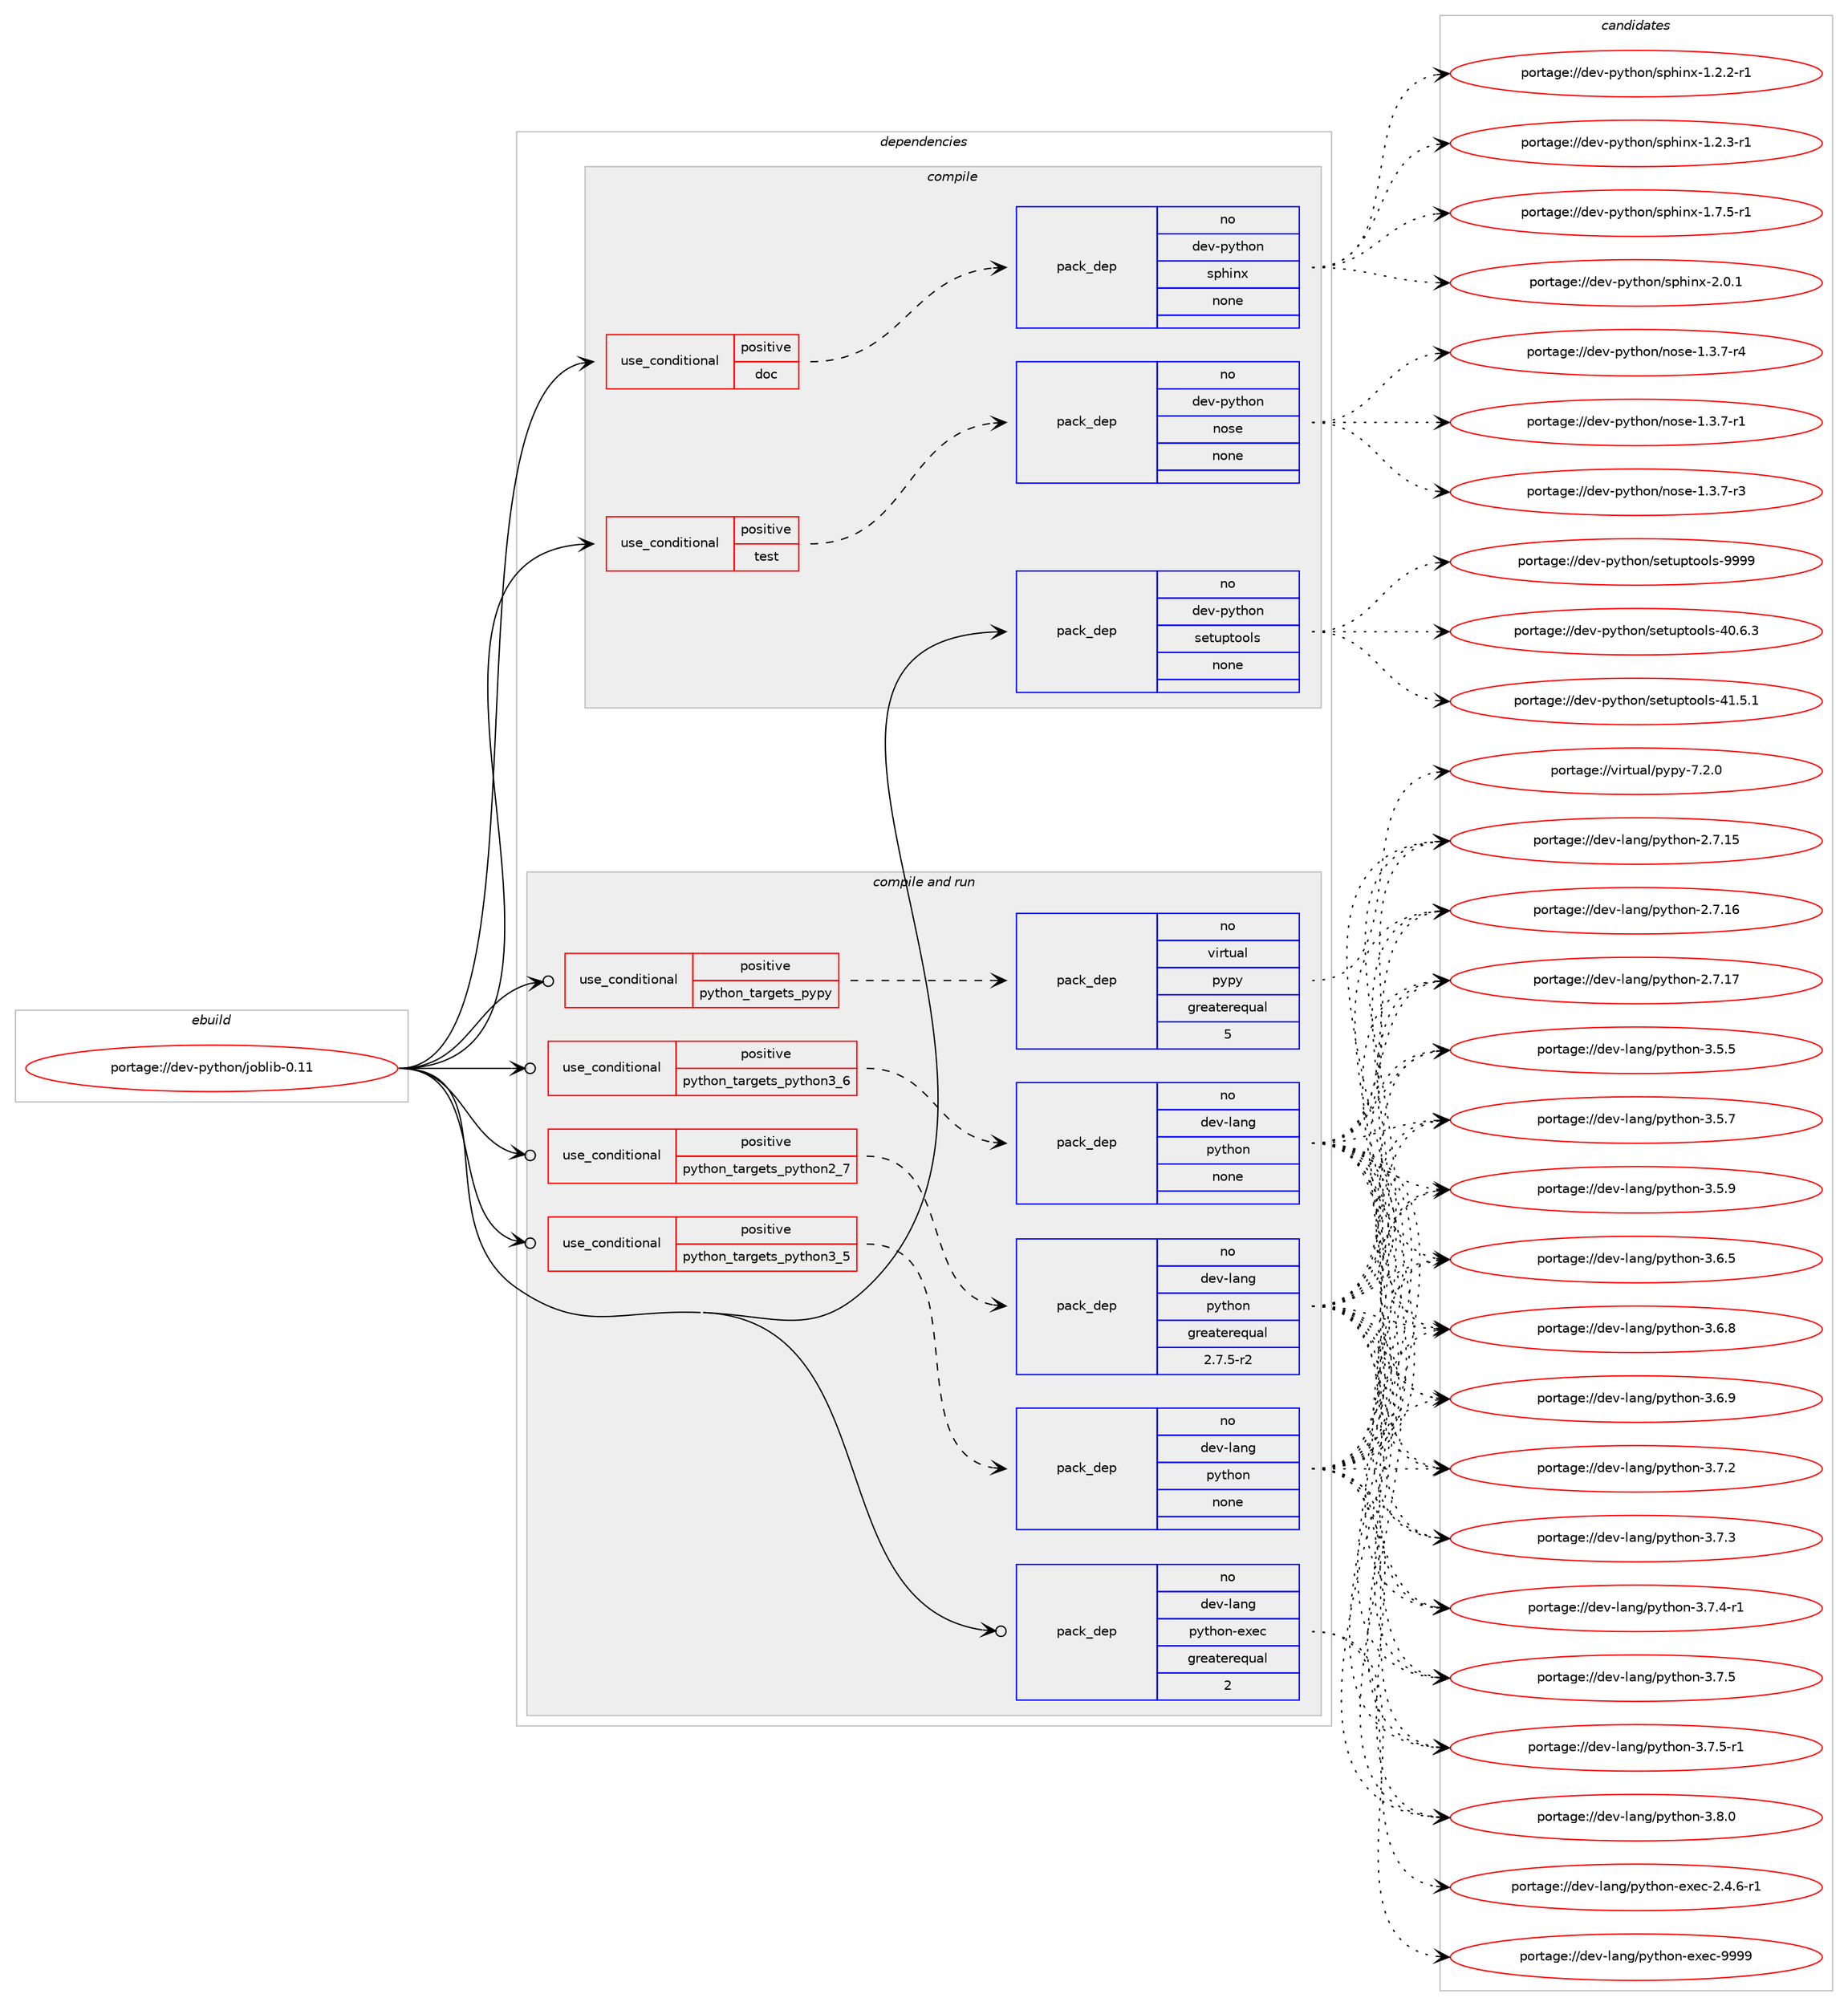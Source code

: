digraph prolog {

# *************
# Graph options
# *************

newrank=true;
concentrate=true;
compound=true;
graph [rankdir=LR,fontname=Helvetica,fontsize=10,ranksep=1.5];#, ranksep=2.5, nodesep=0.2];
edge  [arrowhead=vee];
node  [fontname=Helvetica,fontsize=10];

# **********
# The ebuild
# **********

subgraph cluster_leftcol {
color=gray;
rank=same;
label=<<i>ebuild</i>>;
id [label="portage://dev-python/joblib-0.11", color=red, width=4, href="../dev-python/joblib-0.11.svg"];
}

# ****************
# The dependencies
# ****************

subgraph cluster_midcol {
color=gray;
label=<<i>dependencies</i>>;
subgraph cluster_compile {
fillcolor="#eeeeee";
style=filled;
label=<<i>compile</i>>;
subgraph cond30699 {
dependency146142 [label=<<TABLE BORDER="0" CELLBORDER="1" CELLSPACING="0" CELLPADDING="4"><TR><TD ROWSPAN="3" CELLPADDING="10">use_conditional</TD></TR><TR><TD>positive</TD></TR><TR><TD>doc</TD></TR></TABLE>>, shape=none, color=red];
subgraph pack112119 {
dependency146143 [label=<<TABLE BORDER="0" CELLBORDER="1" CELLSPACING="0" CELLPADDING="4" WIDTH="220"><TR><TD ROWSPAN="6" CELLPADDING="30">pack_dep</TD></TR><TR><TD WIDTH="110">no</TD></TR><TR><TD>dev-python</TD></TR><TR><TD>sphinx</TD></TR><TR><TD>none</TD></TR><TR><TD></TD></TR></TABLE>>, shape=none, color=blue];
}
dependency146142:e -> dependency146143:w [weight=20,style="dashed",arrowhead="vee"];
}
id:e -> dependency146142:w [weight=20,style="solid",arrowhead="vee"];
subgraph cond30700 {
dependency146144 [label=<<TABLE BORDER="0" CELLBORDER="1" CELLSPACING="0" CELLPADDING="4"><TR><TD ROWSPAN="3" CELLPADDING="10">use_conditional</TD></TR><TR><TD>positive</TD></TR><TR><TD>test</TD></TR></TABLE>>, shape=none, color=red];
subgraph pack112120 {
dependency146145 [label=<<TABLE BORDER="0" CELLBORDER="1" CELLSPACING="0" CELLPADDING="4" WIDTH="220"><TR><TD ROWSPAN="6" CELLPADDING="30">pack_dep</TD></TR><TR><TD WIDTH="110">no</TD></TR><TR><TD>dev-python</TD></TR><TR><TD>nose</TD></TR><TR><TD>none</TD></TR><TR><TD></TD></TR></TABLE>>, shape=none, color=blue];
}
dependency146144:e -> dependency146145:w [weight=20,style="dashed",arrowhead="vee"];
}
id:e -> dependency146144:w [weight=20,style="solid",arrowhead="vee"];
subgraph pack112121 {
dependency146146 [label=<<TABLE BORDER="0" CELLBORDER="1" CELLSPACING="0" CELLPADDING="4" WIDTH="220"><TR><TD ROWSPAN="6" CELLPADDING="30">pack_dep</TD></TR><TR><TD WIDTH="110">no</TD></TR><TR><TD>dev-python</TD></TR><TR><TD>setuptools</TD></TR><TR><TD>none</TD></TR><TR><TD></TD></TR></TABLE>>, shape=none, color=blue];
}
id:e -> dependency146146:w [weight=20,style="solid",arrowhead="vee"];
}
subgraph cluster_compileandrun {
fillcolor="#eeeeee";
style=filled;
label=<<i>compile and run</i>>;
subgraph cond30701 {
dependency146147 [label=<<TABLE BORDER="0" CELLBORDER="1" CELLSPACING="0" CELLPADDING="4"><TR><TD ROWSPAN="3" CELLPADDING="10">use_conditional</TD></TR><TR><TD>positive</TD></TR><TR><TD>python_targets_pypy</TD></TR></TABLE>>, shape=none, color=red];
subgraph pack112122 {
dependency146148 [label=<<TABLE BORDER="0" CELLBORDER="1" CELLSPACING="0" CELLPADDING="4" WIDTH="220"><TR><TD ROWSPAN="6" CELLPADDING="30">pack_dep</TD></TR><TR><TD WIDTH="110">no</TD></TR><TR><TD>virtual</TD></TR><TR><TD>pypy</TD></TR><TR><TD>greaterequal</TD></TR><TR><TD>5</TD></TR></TABLE>>, shape=none, color=blue];
}
dependency146147:e -> dependency146148:w [weight=20,style="dashed",arrowhead="vee"];
}
id:e -> dependency146147:w [weight=20,style="solid",arrowhead="odotvee"];
subgraph cond30702 {
dependency146149 [label=<<TABLE BORDER="0" CELLBORDER="1" CELLSPACING="0" CELLPADDING="4"><TR><TD ROWSPAN="3" CELLPADDING="10">use_conditional</TD></TR><TR><TD>positive</TD></TR><TR><TD>python_targets_python2_7</TD></TR></TABLE>>, shape=none, color=red];
subgraph pack112123 {
dependency146150 [label=<<TABLE BORDER="0" CELLBORDER="1" CELLSPACING="0" CELLPADDING="4" WIDTH="220"><TR><TD ROWSPAN="6" CELLPADDING="30">pack_dep</TD></TR><TR><TD WIDTH="110">no</TD></TR><TR><TD>dev-lang</TD></TR><TR><TD>python</TD></TR><TR><TD>greaterequal</TD></TR><TR><TD>2.7.5-r2</TD></TR></TABLE>>, shape=none, color=blue];
}
dependency146149:e -> dependency146150:w [weight=20,style="dashed",arrowhead="vee"];
}
id:e -> dependency146149:w [weight=20,style="solid",arrowhead="odotvee"];
subgraph cond30703 {
dependency146151 [label=<<TABLE BORDER="0" CELLBORDER="1" CELLSPACING="0" CELLPADDING="4"><TR><TD ROWSPAN="3" CELLPADDING="10">use_conditional</TD></TR><TR><TD>positive</TD></TR><TR><TD>python_targets_python3_5</TD></TR></TABLE>>, shape=none, color=red];
subgraph pack112124 {
dependency146152 [label=<<TABLE BORDER="0" CELLBORDER="1" CELLSPACING="0" CELLPADDING="4" WIDTH="220"><TR><TD ROWSPAN="6" CELLPADDING="30">pack_dep</TD></TR><TR><TD WIDTH="110">no</TD></TR><TR><TD>dev-lang</TD></TR><TR><TD>python</TD></TR><TR><TD>none</TD></TR><TR><TD></TD></TR></TABLE>>, shape=none, color=blue];
}
dependency146151:e -> dependency146152:w [weight=20,style="dashed",arrowhead="vee"];
}
id:e -> dependency146151:w [weight=20,style="solid",arrowhead="odotvee"];
subgraph cond30704 {
dependency146153 [label=<<TABLE BORDER="0" CELLBORDER="1" CELLSPACING="0" CELLPADDING="4"><TR><TD ROWSPAN="3" CELLPADDING="10">use_conditional</TD></TR><TR><TD>positive</TD></TR><TR><TD>python_targets_python3_6</TD></TR></TABLE>>, shape=none, color=red];
subgraph pack112125 {
dependency146154 [label=<<TABLE BORDER="0" CELLBORDER="1" CELLSPACING="0" CELLPADDING="4" WIDTH="220"><TR><TD ROWSPAN="6" CELLPADDING="30">pack_dep</TD></TR><TR><TD WIDTH="110">no</TD></TR><TR><TD>dev-lang</TD></TR><TR><TD>python</TD></TR><TR><TD>none</TD></TR><TR><TD></TD></TR></TABLE>>, shape=none, color=blue];
}
dependency146153:e -> dependency146154:w [weight=20,style="dashed",arrowhead="vee"];
}
id:e -> dependency146153:w [weight=20,style="solid",arrowhead="odotvee"];
subgraph pack112126 {
dependency146155 [label=<<TABLE BORDER="0" CELLBORDER="1" CELLSPACING="0" CELLPADDING="4" WIDTH="220"><TR><TD ROWSPAN="6" CELLPADDING="30">pack_dep</TD></TR><TR><TD WIDTH="110">no</TD></TR><TR><TD>dev-lang</TD></TR><TR><TD>python-exec</TD></TR><TR><TD>greaterequal</TD></TR><TR><TD>2</TD></TR></TABLE>>, shape=none, color=blue];
}
id:e -> dependency146155:w [weight=20,style="solid",arrowhead="odotvee"];
}
subgraph cluster_run {
fillcolor="#eeeeee";
style=filled;
label=<<i>run</i>>;
}
}

# **************
# The candidates
# **************

subgraph cluster_choices {
rank=same;
color=gray;
label=<<i>candidates</i>>;

subgraph choice112119 {
color=black;
nodesep=1;
choiceportage10010111845112121116104111110471151121041051101204549465046504511449 [label="portage://dev-python/sphinx-1.2.2-r1", color=red, width=4,href="../dev-python/sphinx-1.2.2-r1.svg"];
choiceportage10010111845112121116104111110471151121041051101204549465046514511449 [label="portage://dev-python/sphinx-1.2.3-r1", color=red, width=4,href="../dev-python/sphinx-1.2.3-r1.svg"];
choiceportage10010111845112121116104111110471151121041051101204549465546534511449 [label="portage://dev-python/sphinx-1.7.5-r1", color=red, width=4,href="../dev-python/sphinx-1.7.5-r1.svg"];
choiceportage1001011184511212111610411111047115112104105110120455046484649 [label="portage://dev-python/sphinx-2.0.1", color=red, width=4,href="../dev-python/sphinx-2.0.1.svg"];
dependency146143:e -> choiceportage10010111845112121116104111110471151121041051101204549465046504511449:w [style=dotted,weight="100"];
dependency146143:e -> choiceportage10010111845112121116104111110471151121041051101204549465046514511449:w [style=dotted,weight="100"];
dependency146143:e -> choiceportage10010111845112121116104111110471151121041051101204549465546534511449:w [style=dotted,weight="100"];
dependency146143:e -> choiceportage1001011184511212111610411111047115112104105110120455046484649:w [style=dotted,weight="100"];
}
subgraph choice112120 {
color=black;
nodesep=1;
choiceportage10010111845112121116104111110471101111151014549465146554511449 [label="portage://dev-python/nose-1.3.7-r1", color=red, width=4,href="../dev-python/nose-1.3.7-r1.svg"];
choiceportage10010111845112121116104111110471101111151014549465146554511451 [label="portage://dev-python/nose-1.3.7-r3", color=red, width=4,href="../dev-python/nose-1.3.7-r3.svg"];
choiceportage10010111845112121116104111110471101111151014549465146554511452 [label="portage://dev-python/nose-1.3.7-r4", color=red, width=4,href="../dev-python/nose-1.3.7-r4.svg"];
dependency146145:e -> choiceportage10010111845112121116104111110471101111151014549465146554511449:w [style=dotted,weight="100"];
dependency146145:e -> choiceportage10010111845112121116104111110471101111151014549465146554511451:w [style=dotted,weight="100"];
dependency146145:e -> choiceportage10010111845112121116104111110471101111151014549465146554511452:w [style=dotted,weight="100"];
}
subgraph choice112121 {
color=black;
nodesep=1;
choiceportage100101118451121211161041111104711510111611711211611111110811545524846544651 [label="portage://dev-python/setuptools-40.6.3", color=red, width=4,href="../dev-python/setuptools-40.6.3.svg"];
choiceportage100101118451121211161041111104711510111611711211611111110811545524946534649 [label="portage://dev-python/setuptools-41.5.1", color=red, width=4,href="../dev-python/setuptools-41.5.1.svg"];
choiceportage10010111845112121116104111110471151011161171121161111111081154557575757 [label="portage://dev-python/setuptools-9999", color=red, width=4,href="../dev-python/setuptools-9999.svg"];
dependency146146:e -> choiceportage100101118451121211161041111104711510111611711211611111110811545524846544651:w [style=dotted,weight="100"];
dependency146146:e -> choiceportage100101118451121211161041111104711510111611711211611111110811545524946534649:w [style=dotted,weight="100"];
dependency146146:e -> choiceportage10010111845112121116104111110471151011161171121161111111081154557575757:w [style=dotted,weight="100"];
}
subgraph choice112122 {
color=black;
nodesep=1;
choiceportage1181051141161179710847112121112121455546504648 [label="portage://virtual/pypy-7.2.0", color=red, width=4,href="../virtual/pypy-7.2.0.svg"];
dependency146148:e -> choiceportage1181051141161179710847112121112121455546504648:w [style=dotted,weight="100"];
}
subgraph choice112123 {
color=black;
nodesep=1;
choiceportage10010111845108971101034711212111610411111045504655464953 [label="portage://dev-lang/python-2.7.15", color=red, width=4,href="../dev-lang/python-2.7.15.svg"];
choiceportage10010111845108971101034711212111610411111045504655464954 [label="portage://dev-lang/python-2.7.16", color=red, width=4,href="../dev-lang/python-2.7.16.svg"];
choiceportage10010111845108971101034711212111610411111045504655464955 [label="portage://dev-lang/python-2.7.17", color=red, width=4,href="../dev-lang/python-2.7.17.svg"];
choiceportage100101118451089711010347112121116104111110455146534653 [label="portage://dev-lang/python-3.5.5", color=red, width=4,href="../dev-lang/python-3.5.5.svg"];
choiceportage100101118451089711010347112121116104111110455146534655 [label="portage://dev-lang/python-3.5.7", color=red, width=4,href="../dev-lang/python-3.5.7.svg"];
choiceportage100101118451089711010347112121116104111110455146534657 [label="portage://dev-lang/python-3.5.9", color=red, width=4,href="../dev-lang/python-3.5.9.svg"];
choiceportage100101118451089711010347112121116104111110455146544653 [label="portage://dev-lang/python-3.6.5", color=red, width=4,href="../dev-lang/python-3.6.5.svg"];
choiceportage100101118451089711010347112121116104111110455146544656 [label="portage://dev-lang/python-3.6.8", color=red, width=4,href="../dev-lang/python-3.6.8.svg"];
choiceportage100101118451089711010347112121116104111110455146544657 [label="portage://dev-lang/python-3.6.9", color=red, width=4,href="../dev-lang/python-3.6.9.svg"];
choiceportage100101118451089711010347112121116104111110455146554650 [label="portage://dev-lang/python-3.7.2", color=red, width=4,href="../dev-lang/python-3.7.2.svg"];
choiceportage100101118451089711010347112121116104111110455146554651 [label="portage://dev-lang/python-3.7.3", color=red, width=4,href="../dev-lang/python-3.7.3.svg"];
choiceportage1001011184510897110103471121211161041111104551465546524511449 [label="portage://dev-lang/python-3.7.4-r1", color=red, width=4,href="../dev-lang/python-3.7.4-r1.svg"];
choiceportage100101118451089711010347112121116104111110455146554653 [label="portage://dev-lang/python-3.7.5", color=red, width=4,href="../dev-lang/python-3.7.5.svg"];
choiceportage1001011184510897110103471121211161041111104551465546534511449 [label="portage://dev-lang/python-3.7.5-r1", color=red, width=4,href="../dev-lang/python-3.7.5-r1.svg"];
choiceportage100101118451089711010347112121116104111110455146564648 [label="portage://dev-lang/python-3.8.0", color=red, width=4,href="../dev-lang/python-3.8.0.svg"];
dependency146150:e -> choiceportage10010111845108971101034711212111610411111045504655464953:w [style=dotted,weight="100"];
dependency146150:e -> choiceportage10010111845108971101034711212111610411111045504655464954:w [style=dotted,weight="100"];
dependency146150:e -> choiceportage10010111845108971101034711212111610411111045504655464955:w [style=dotted,weight="100"];
dependency146150:e -> choiceportage100101118451089711010347112121116104111110455146534653:w [style=dotted,weight="100"];
dependency146150:e -> choiceportage100101118451089711010347112121116104111110455146534655:w [style=dotted,weight="100"];
dependency146150:e -> choiceportage100101118451089711010347112121116104111110455146534657:w [style=dotted,weight="100"];
dependency146150:e -> choiceportage100101118451089711010347112121116104111110455146544653:w [style=dotted,weight="100"];
dependency146150:e -> choiceportage100101118451089711010347112121116104111110455146544656:w [style=dotted,weight="100"];
dependency146150:e -> choiceportage100101118451089711010347112121116104111110455146544657:w [style=dotted,weight="100"];
dependency146150:e -> choiceportage100101118451089711010347112121116104111110455146554650:w [style=dotted,weight="100"];
dependency146150:e -> choiceportage100101118451089711010347112121116104111110455146554651:w [style=dotted,weight="100"];
dependency146150:e -> choiceportage1001011184510897110103471121211161041111104551465546524511449:w [style=dotted,weight="100"];
dependency146150:e -> choiceportage100101118451089711010347112121116104111110455146554653:w [style=dotted,weight="100"];
dependency146150:e -> choiceportage1001011184510897110103471121211161041111104551465546534511449:w [style=dotted,weight="100"];
dependency146150:e -> choiceportage100101118451089711010347112121116104111110455146564648:w [style=dotted,weight="100"];
}
subgraph choice112124 {
color=black;
nodesep=1;
choiceportage10010111845108971101034711212111610411111045504655464953 [label="portage://dev-lang/python-2.7.15", color=red, width=4,href="../dev-lang/python-2.7.15.svg"];
choiceportage10010111845108971101034711212111610411111045504655464954 [label="portage://dev-lang/python-2.7.16", color=red, width=4,href="../dev-lang/python-2.7.16.svg"];
choiceportage10010111845108971101034711212111610411111045504655464955 [label="portage://dev-lang/python-2.7.17", color=red, width=4,href="../dev-lang/python-2.7.17.svg"];
choiceportage100101118451089711010347112121116104111110455146534653 [label="portage://dev-lang/python-3.5.5", color=red, width=4,href="../dev-lang/python-3.5.5.svg"];
choiceportage100101118451089711010347112121116104111110455146534655 [label="portage://dev-lang/python-3.5.7", color=red, width=4,href="../dev-lang/python-3.5.7.svg"];
choiceportage100101118451089711010347112121116104111110455146534657 [label="portage://dev-lang/python-3.5.9", color=red, width=4,href="../dev-lang/python-3.5.9.svg"];
choiceportage100101118451089711010347112121116104111110455146544653 [label="portage://dev-lang/python-3.6.5", color=red, width=4,href="../dev-lang/python-3.6.5.svg"];
choiceportage100101118451089711010347112121116104111110455146544656 [label="portage://dev-lang/python-3.6.8", color=red, width=4,href="../dev-lang/python-3.6.8.svg"];
choiceportage100101118451089711010347112121116104111110455146544657 [label="portage://dev-lang/python-3.6.9", color=red, width=4,href="../dev-lang/python-3.6.9.svg"];
choiceportage100101118451089711010347112121116104111110455146554650 [label="portage://dev-lang/python-3.7.2", color=red, width=4,href="../dev-lang/python-3.7.2.svg"];
choiceportage100101118451089711010347112121116104111110455146554651 [label="portage://dev-lang/python-3.7.3", color=red, width=4,href="../dev-lang/python-3.7.3.svg"];
choiceportage1001011184510897110103471121211161041111104551465546524511449 [label="portage://dev-lang/python-3.7.4-r1", color=red, width=4,href="../dev-lang/python-3.7.4-r1.svg"];
choiceportage100101118451089711010347112121116104111110455146554653 [label="portage://dev-lang/python-3.7.5", color=red, width=4,href="../dev-lang/python-3.7.5.svg"];
choiceportage1001011184510897110103471121211161041111104551465546534511449 [label="portage://dev-lang/python-3.7.5-r1", color=red, width=4,href="../dev-lang/python-3.7.5-r1.svg"];
choiceportage100101118451089711010347112121116104111110455146564648 [label="portage://dev-lang/python-3.8.0", color=red, width=4,href="../dev-lang/python-3.8.0.svg"];
dependency146152:e -> choiceportage10010111845108971101034711212111610411111045504655464953:w [style=dotted,weight="100"];
dependency146152:e -> choiceportage10010111845108971101034711212111610411111045504655464954:w [style=dotted,weight="100"];
dependency146152:e -> choiceportage10010111845108971101034711212111610411111045504655464955:w [style=dotted,weight="100"];
dependency146152:e -> choiceportage100101118451089711010347112121116104111110455146534653:w [style=dotted,weight="100"];
dependency146152:e -> choiceportage100101118451089711010347112121116104111110455146534655:w [style=dotted,weight="100"];
dependency146152:e -> choiceportage100101118451089711010347112121116104111110455146534657:w [style=dotted,weight="100"];
dependency146152:e -> choiceportage100101118451089711010347112121116104111110455146544653:w [style=dotted,weight="100"];
dependency146152:e -> choiceportage100101118451089711010347112121116104111110455146544656:w [style=dotted,weight="100"];
dependency146152:e -> choiceportage100101118451089711010347112121116104111110455146544657:w [style=dotted,weight="100"];
dependency146152:e -> choiceportage100101118451089711010347112121116104111110455146554650:w [style=dotted,weight="100"];
dependency146152:e -> choiceportage100101118451089711010347112121116104111110455146554651:w [style=dotted,weight="100"];
dependency146152:e -> choiceportage1001011184510897110103471121211161041111104551465546524511449:w [style=dotted,weight="100"];
dependency146152:e -> choiceportage100101118451089711010347112121116104111110455146554653:w [style=dotted,weight="100"];
dependency146152:e -> choiceportage1001011184510897110103471121211161041111104551465546534511449:w [style=dotted,weight="100"];
dependency146152:e -> choiceportage100101118451089711010347112121116104111110455146564648:w [style=dotted,weight="100"];
}
subgraph choice112125 {
color=black;
nodesep=1;
choiceportage10010111845108971101034711212111610411111045504655464953 [label="portage://dev-lang/python-2.7.15", color=red, width=4,href="../dev-lang/python-2.7.15.svg"];
choiceportage10010111845108971101034711212111610411111045504655464954 [label="portage://dev-lang/python-2.7.16", color=red, width=4,href="../dev-lang/python-2.7.16.svg"];
choiceportage10010111845108971101034711212111610411111045504655464955 [label="portage://dev-lang/python-2.7.17", color=red, width=4,href="../dev-lang/python-2.7.17.svg"];
choiceportage100101118451089711010347112121116104111110455146534653 [label="portage://dev-lang/python-3.5.5", color=red, width=4,href="../dev-lang/python-3.5.5.svg"];
choiceportage100101118451089711010347112121116104111110455146534655 [label="portage://dev-lang/python-3.5.7", color=red, width=4,href="../dev-lang/python-3.5.7.svg"];
choiceportage100101118451089711010347112121116104111110455146534657 [label="portage://dev-lang/python-3.5.9", color=red, width=4,href="../dev-lang/python-3.5.9.svg"];
choiceportage100101118451089711010347112121116104111110455146544653 [label="portage://dev-lang/python-3.6.5", color=red, width=4,href="../dev-lang/python-3.6.5.svg"];
choiceportage100101118451089711010347112121116104111110455146544656 [label="portage://dev-lang/python-3.6.8", color=red, width=4,href="../dev-lang/python-3.6.8.svg"];
choiceportage100101118451089711010347112121116104111110455146544657 [label="portage://dev-lang/python-3.6.9", color=red, width=4,href="../dev-lang/python-3.6.9.svg"];
choiceportage100101118451089711010347112121116104111110455146554650 [label="portage://dev-lang/python-3.7.2", color=red, width=4,href="../dev-lang/python-3.7.2.svg"];
choiceportage100101118451089711010347112121116104111110455146554651 [label="portage://dev-lang/python-3.7.3", color=red, width=4,href="../dev-lang/python-3.7.3.svg"];
choiceportage1001011184510897110103471121211161041111104551465546524511449 [label="portage://dev-lang/python-3.7.4-r1", color=red, width=4,href="../dev-lang/python-3.7.4-r1.svg"];
choiceportage100101118451089711010347112121116104111110455146554653 [label="portage://dev-lang/python-3.7.5", color=red, width=4,href="../dev-lang/python-3.7.5.svg"];
choiceportage1001011184510897110103471121211161041111104551465546534511449 [label="portage://dev-lang/python-3.7.5-r1", color=red, width=4,href="../dev-lang/python-3.7.5-r1.svg"];
choiceportage100101118451089711010347112121116104111110455146564648 [label="portage://dev-lang/python-3.8.0", color=red, width=4,href="../dev-lang/python-3.8.0.svg"];
dependency146154:e -> choiceportage10010111845108971101034711212111610411111045504655464953:w [style=dotted,weight="100"];
dependency146154:e -> choiceportage10010111845108971101034711212111610411111045504655464954:w [style=dotted,weight="100"];
dependency146154:e -> choiceportage10010111845108971101034711212111610411111045504655464955:w [style=dotted,weight="100"];
dependency146154:e -> choiceportage100101118451089711010347112121116104111110455146534653:w [style=dotted,weight="100"];
dependency146154:e -> choiceportage100101118451089711010347112121116104111110455146534655:w [style=dotted,weight="100"];
dependency146154:e -> choiceportage100101118451089711010347112121116104111110455146534657:w [style=dotted,weight="100"];
dependency146154:e -> choiceportage100101118451089711010347112121116104111110455146544653:w [style=dotted,weight="100"];
dependency146154:e -> choiceportage100101118451089711010347112121116104111110455146544656:w [style=dotted,weight="100"];
dependency146154:e -> choiceportage100101118451089711010347112121116104111110455146544657:w [style=dotted,weight="100"];
dependency146154:e -> choiceportage100101118451089711010347112121116104111110455146554650:w [style=dotted,weight="100"];
dependency146154:e -> choiceportage100101118451089711010347112121116104111110455146554651:w [style=dotted,weight="100"];
dependency146154:e -> choiceportage1001011184510897110103471121211161041111104551465546524511449:w [style=dotted,weight="100"];
dependency146154:e -> choiceportage100101118451089711010347112121116104111110455146554653:w [style=dotted,weight="100"];
dependency146154:e -> choiceportage1001011184510897110103471121211161041111104551465546534511449:w [style=dotted,weight="100"];
dependency146154:e -> choiceportage100101118451089711010347112121116104111110455146564648:w [style=dotted,weight="100"];
}
subgraph choice112126 {
color=black;
nodesep=1;
choiceportage10010111845108971101034711212111610411111045101120101994550465246544511449 [label="portage://dev-lang/python-exec-2.4.6-r1", color=red, width=4,href="../dev-lang/python-exec-2.4.6-r1.svg"];
choiceportage10010111845108971101034711212111610411111045101120101994557575757 [label="portage://dev-lang/python-exec-9999", color=red, width=4,href="../dev-lang/python-exec-9999.svg"];
dependency146155:e -> choiceportage10010111845108971101034711212111610411111045101120101994550465246544511449:w [style=dotted,weight="100"];
dependency146155:e -> choiceportage10010111845108971101034711212111610411111045101120101994557575757:w [style=dotted,weight="100"];
}
}

}
